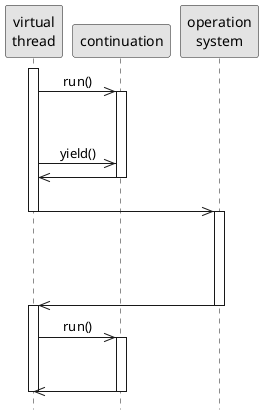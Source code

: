 @startuml

scale 1.0
hide footbox
'!pragma teoz true

'skinparam monochrome true
'skinparam defaultFontName Source Sans Pro
'skinparam titleFontSize 15
'skinparam titleFontStyle normal
'skinparam sequenceMessageAlign left
'skinparam participantBackgroundColor #white
'skinparam noteBackgroundColor #white
'skinparam sequenceGroupBackgroundColor #white

skinparam monochrome true
skinparam defaultFontName Source Sans Pro
skinparam titleFontSize 15
skinparam sequenceMessageAlign center

participant "virtual\nthread" as VirtualThread1
participant "continuation" as CarrierThread
participant "operation\nsystem" as Service

'Note right of kernel: wait for data\nin at least one\ndescriptor

activate VirtualThread1
VirtualThread1->>CarrierThread : run()
activate CarrierThread
||40||
VirtualThread1->>CarrierThread : yield()
CarrierThread->>VirtualThread1
deactivate CarrierThread
||20||
VirtualThread1->>Service
deactivate VirtualThread1
activate Service

||80||

Service->>VirtualThread1
deactivate Service
activate VirtualThread1

VirtualThread1->>CarrierThread : run()
activate CarrierThread
||40||
CarrierThread->>VirtualThread1
deactivate CarrierThread
deactivate VirtualThread1

@enduml
